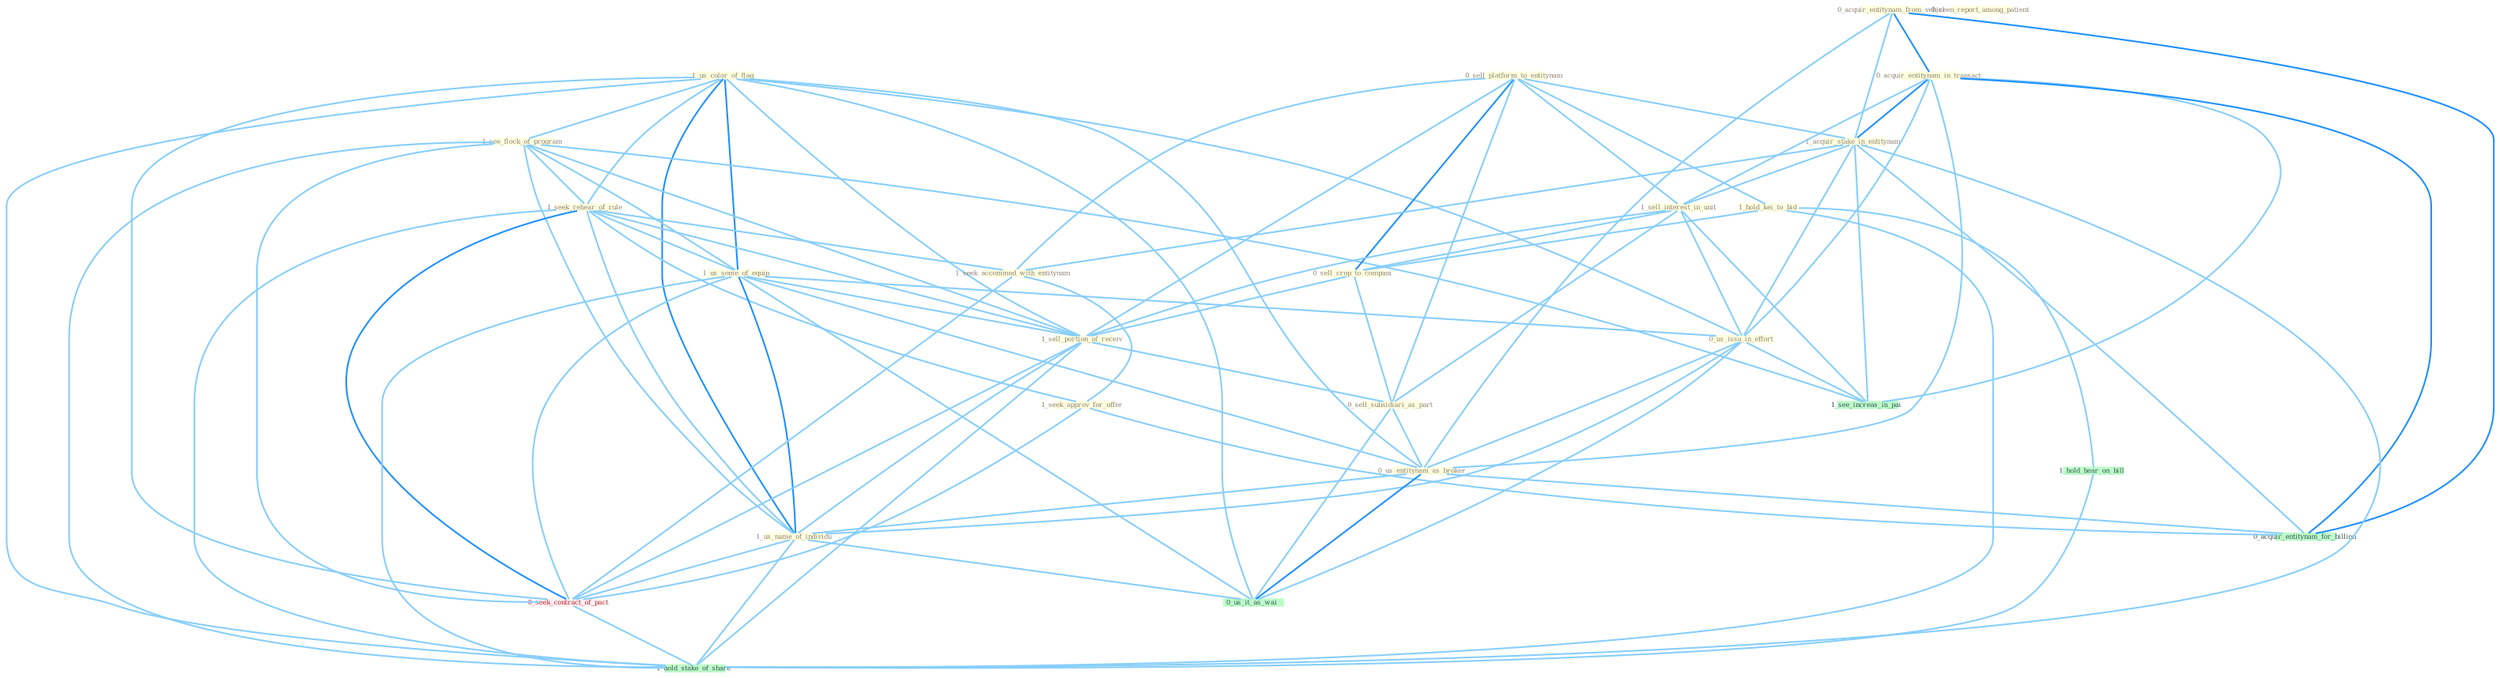 Graph G{ 
    node
    [shape=polygon,style=filled,width=.5,height=.06,color="#BDFCC9",fixedsize=true,fontsize=4,
    fontcolor="#2f4f4f"];
    {node
    [color="#ffffe0", fontcolor="#8b7d6b"] "1_us_color_of_flag " "1_see_flock_of_program " "0_acquir_entitynam_from_vehicl " "1_seek_rehear_of_rule " "0_acquir_entitynam_in_transact " "0_sell_platform_to_entitynam " "1_us_some_of_equip " "1_acquir_stake_in_entitynam " "1_hold_kei_to_bid " "1_sell_interest_in_unit " "1_seek_accommod_with_entitynam " "0_sell_crop_to_compani " "0_seen_report_among_patient " "1_seek_approv_for_offer " "1_sell_portion_of_receiv " "0_sell_subsidiari_as_part " "0_us_issu_in_effort " "0_us_entitynam_as_broker " "1_us_name_of_individu "}
{node [color="#fff0f5", fontcolor="#b22222"] "0_seek_contract_of_pact "}
edge [color="#B0E2FF"];

	"1_us_color_of_flag " -- "1_see_flock_of_program " [w="1", color="#87cefa" ];
	"1_us_color_of_flag " -- "1_seek_rehear_of_rule " [w="1", color="#87cefa" ];
	"1_us_color_of_flag " -- "1_us_some_of_equip " [w="2", color="#1e90ff" , len=0.8];
	"1_us_color_of_flag " -- "1_sell_portion_of_receiv " [w="1", color="#87cefa" ];
	"1_us_color_of_flag " -- "0_us_issu_in_effort " [w="1", color="#87cefa" ];
	"1_us_color_of_flag " -- "0_us_entitynam_as_broker " [w="1", color="#87cefa" ];
	"1_us_color_of_flag " -- "1_us_name_of_individu " [w="2", color="#1e90ff" , len=0.8];
	"1_us_color_of_flag " -- "0_seek_contract_of_pact " [w="1", color="#87cefa" ];
	"1_us_color_of_flag " -- "0_us_it_as_wai " [w="1", color="#87cefa" ];
	"1_us_color_of_flag " -- "1_hold_stake_of_share " [w="1", color="#87cefa" ];
	"1_see_flock_of_program " -- "1_seek_rehear_of_rule " [w="1", color="#87cefa" ];
	"1_see_flock_of_program " -- "1_us_some_of_equip " [w="1", color="#87cefa" ];
	"1_see_flock_of_program " -- "1_sell_portion_of_receiv " [w="1", color="#87cefa" ];
	"1_see_flock_of_program " -- "1_us_name_of_individu " [w="1", color="#87cefa" ];
	"1_see_flock_of_program " -- "0_seek_contract_of_pact " [w="1", color="#87cefa" ];
	"1_see_flock_of_program " -- "1_see_increas_in_pai " [w="1", color="#87cefa" ];
	"1_see_flock_of_program " -- "1_hold_stake_of_share " [w="1", color="#87cefa" ];
	"0_acquir_entitynam_from_vehicl " -- "0_acquir_entitynam_in_transact " [w="2", color="#1e90ff" , len=0.8];
	"0_acquir_entitynam_from_vehicl " -- "1_acquir_stake_in_entitynam " [w="1", color="#87cefa" ];
	"0_acquir_entitynam_from_vehicl " -- "0_us_entitynam_as_broker " [w="1", color="#87cefa" ];
	"0_acquir_entitynam_from_vehicl " -- "0_acquir_entitynam_for_billion " [w="2", color="#1e90ff" , len=0.8];
	"1_seek_rehear_of_rule " -- "1_us_some_of_equip " [w="1", color="#87cefa" ];
	"1_seek_rehear_of_rule " -- "1_seek_accommod_with_entitynam " [w="1", color="#87cefa" ];
	"1_seek_rehear_of_rule " -- "1_seek_approv_for_offer " [w="1", color="#87cefa" ];
	"1_seek_rehear_of_rule " -- "1_sell_portion_of_receiv " [w="1", color="#87cefa" ];
	"1_seek_rehear_of_rule " -- "1_us_name_of_individu " [w="1", color="#87cefa" ];
	"1_seek_rehear_of_rule " -- "0_seek_contract_of_pact " [w="2", color="#1e90ff" , len=0.8];
	"1_seek_rehear_of_rule " -- "1_hold_stake_of_share " [w="1", color="#87cefa" ];
	"0_acquir_entitynam_in_transact " -- "1_acquir_stake_in_entitynam " [w="2", color="#1e90ff" , len=0.8];
	"0_acquir_entitynam_in_transact " -- "1_sell_interest_in_unit " [w="1", color="#87cefa" ];
	"0_acquir_entitynam_in_transact " -- "0_us_issu_in_effort " [w="1", color="#87cefa" ];
	"0_acquir_entitynam_in_transact " -- "0_us_entitynam_as_broker " [w="1", color="#87cefa" ];
	"0_acquir_entitynam_in_transact " -- "0_acquir_entitynam_for_billion " [w="2", color="#1e90ff" , len=0.8];
	"0_acquir_entitynam_in_transact " -- "1_see_increas_in_pai " [w="1", color="#87cefa" ];
	"0_sell_platform_to_entitynam " -- "1_acquir_stake_in_entitynam " [w="1", color="#87cefa" ];
	"0_sell_platform_to_entitynam " -- "1_hold_kei_to_bid " [w="1", color="#87cefa" ];
	"0_sell_platform_to_entitynam " -- "1_sell_interest_in_unit " [w="1", color="#87cefa" ];
	"0_sell_platform_to_entitynam " -- "1_seek_accommod_with_entitynam " [w="1", color="#87cefa" ];
	"0_sell_platform_to_entitynam " -- "0_sell_crop_to_compani " [w="2", color="#1e90ff" , len=0.8];
	"0_sell_platform_to_entitynam " -- "1_sell_portion_of_receiv " [w="1", color="#87cefa" ];
	"0_sell_platform_to_entitynam " -- "0_sell_subsidiari_as_part " [w="1", color="#87cefa" ];
	"1_us_some_of_equip " -- "1_sell_portion_of_receiv " [w="1", color="#87cefa" ];
	"1_us_some_of_equip " -- "0_us_issu_in_effort " [w="1", color="#87cefa" ];
	"1_us_some_of_equip " -- "0_us_entitynam_as_broker " [w="1", color="#87cefa" ];
	"1_us_some_of_equip " -- "1_us_name_of_individu " [w="2", color="#1e90ff" , len=0.8];
	"1_us_some_of_equip " -- "0_seek_contract_of_pact " [w="1", color="#87cefa" ];
	"1_us_some_of_equip " -- "0_us_it_as_wai " [w="1", color="#87cefa" ];
	"1_us_some_of_equip " -- "1_hold_stake_of_share " [w="1", color="#87cefa" ];
	"1_acquir_stake_in_entitynam " -- "1_sell_interest_in_unit " [w="1", color="#87cefa" ];
	"1_acquir_stake_in_entitynam " -- "1_seek_accommod_with_entitynam " [w="1", color="#87cefa" ];
	"1_acquir_stake_in_entitynam " -- "0_us_issu_in_effort " [w="1", color="#87cefa" ];
	"1_acquir_stake_in_entitynam " -- "0_acquir_entitynam_for_billion " [w="1", color="#87cefa" ];
	"1_acquir_stake_in_entitynam " -- "1_see_increas_in_pai " [w="1", color="#87cefa" ];
	"1_acquir_stake_in_entitynam " -- "1_hold_stake_of_share " [w="1", color="#87cefa" ];
	"1_hold_kei_to_bid " -- "0_sell_crop_to_compani " [w="1", color="#87cefa" ];
	"1_hold_kei_to_bid " -- "1_hold_hear_on_bill " [w="1", color="#87cefa" ];
	"1_hold_kei_to_bid " -- "1_hold_stake_of_share " [w="1", color="#87cefa" ];
	"1_sell_interest_in_unit " -- "0_sell_crop_to_compani " [w="1", color="#87cefa" ];
	"1_sell_interest_in_unit " -- "1_sell_portion_of_receiv " [w="1", color="#87cefa" ];
	"1_sell_interest_in_unit " -- "0_sell_subsidiari_as_part " [w="1", color="#87cefa" ];
	"1_sell_interest_in_unit " -- "0_us_issu_in_effort " [w="1", color="#87cefa" ];
	"1_sell_interest_in_unit " -- "1_see_increas_in_pai " [w="1", color="#87cefa" ];
	"1_seek_accommod_with_entitynam " -- "1_seek_approv_for_offer " [w="1", color="#87cefa" ];
	"1_seek_accommod_with_entitynam " -- "0_seek_contract_of_pact " [w="1", color="#87cefa" ];
	"0_sell_crop_to_compani " -- "1_sell_portion_of_receiv " [w="1", color="#87cefa" ];
	"0_sell_crop_to_compani " -- "0_sell_subsidiari_as_part " [w="1", color="#87cefa" ];
	"1_seek_approv_for_offer " -- "0_seek_contract_of_pact " [w="1", color="#87cefa" ];
	"1_seek_approv_for_offer " -- "0_acquir_entitynam_for_billion " [w="1", color="#87cefa" ];
	"1_sell_portion_of_receiv " -- "0_sell_subsidiari_as_part " [w="1", color="#87cefa" ];
	"1_sell_portion_of_receiv " -- "1_us_name_of_individu " [w="1", color="#87cefa" ];
	"1_sell_portion_of_receiv " -- "0_seek_contract_of_pact " [w="1", color="#87cefa" ];
	"1_sell_portion_of_receiv " -- "1_hold_stake_of_share " [w="1", color="#87cefa" ];
	"0_sell_subsidiari_as_part " -- "0_us_entitynam_as_broker " [w="1", color="#87cefa" ];
	"0_sell_subsidiari_as_part " -- "0_us_it_as_wai " [w="1", color="#87cefa" ];
	"0_us_issu_in_effort " -- "0_us_entitynam_as_broker " [w="1", color="#87cefa" ];
	"0_us_issu_in_effort " -- "1_us_name_of_individu " [w="1", color="#87cefa" ];
	"0_us_issu_in_effort " -- "0_us_it_as_wai " [w="1", color="#87cefa" ];
	"0_us_issu_in_effort " -- "1_see_increas_in_pai " [w="1", color="#87cefa" ];
	"0_us_entitynam_as_broker " -- "1_us_name_of_individu " [w="1", color="#87cefa" ];
	"0_us_entitynam_as_broker " -- "0_us_it_as_wai " [w="2", color="#1e90ff" , len=0.8];
	"0_us_entitynam_as_broker " -- "0_acquir_entitynam_for_billion " [w="1", color="#87cefa" ];
	"1_us_name_of_individu " -- "0_seek_contract_of_pact " [w="1", color="#87cefa" ];
	"1_us_name_of_individu " -- "0_us_it_as_wai " [w="1", color="#87cefa" ];
	"1_us_name_of_individu " -- "1_hold_stake_of_share " [w="1", color="#87cefa" ];
	"0_seek_contract_of_pact " -- "1_hold_stake_of_share " [w="1", color="#87cefa" ];
	"1_hold_hear_on_bill " -- "1_hold_stake_of_share " [w="1", color="#87cefa" ];
}